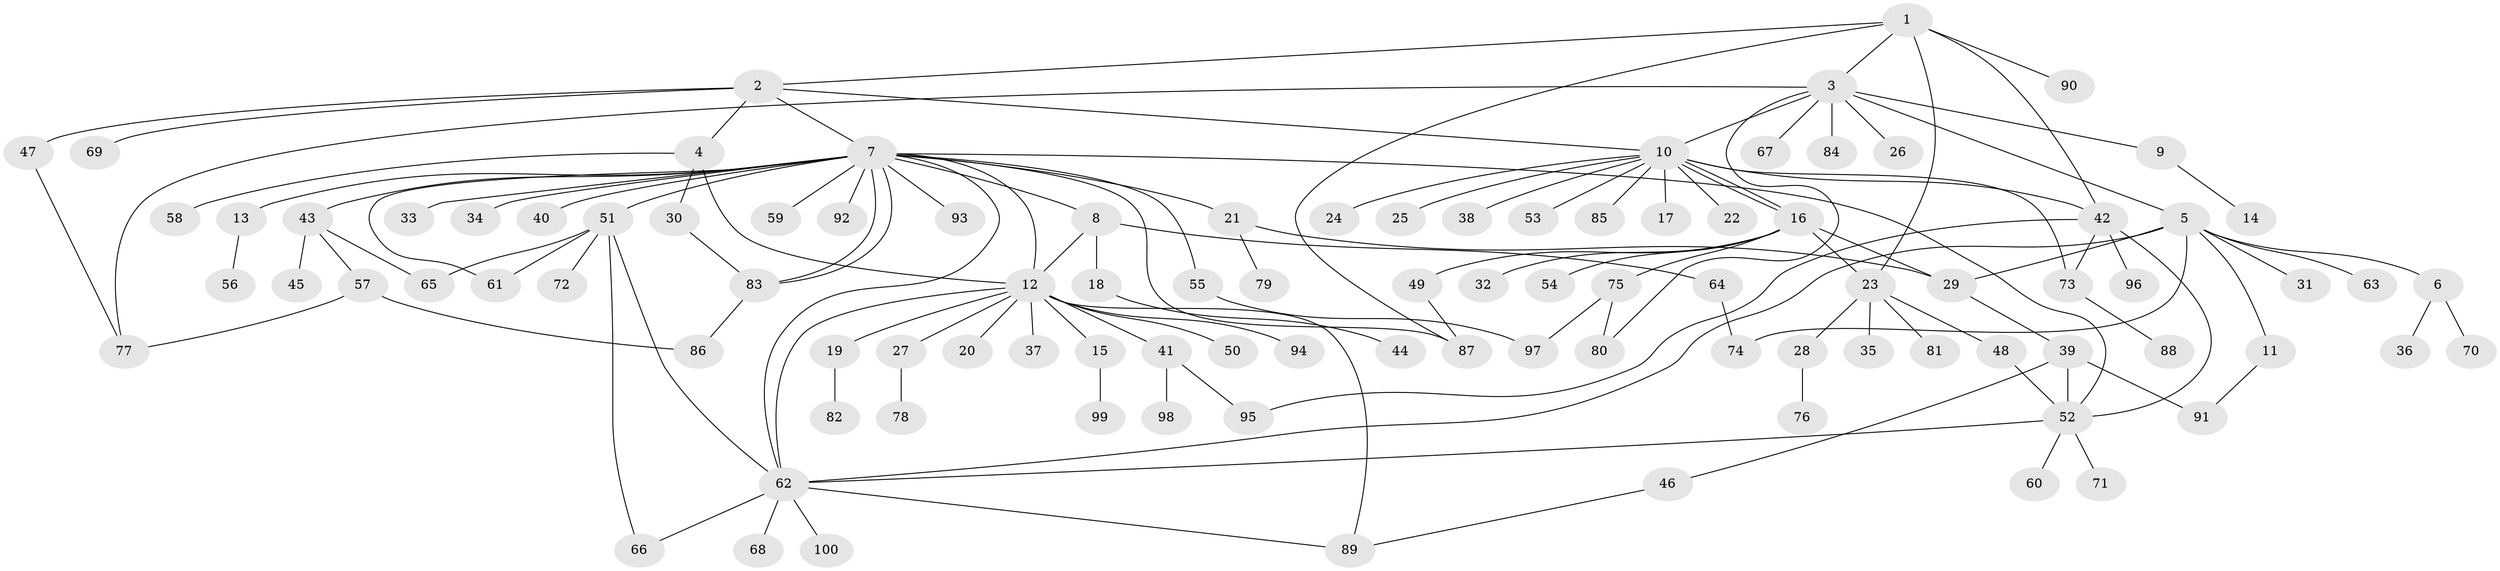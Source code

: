 // Generated by graph-tools (version 1.1) at 2025/11/02/21/25 10:11:08]
// undirected, 100 vertices, 132 edges
graph export_dot {
graph [start="1"]
  node [color=gray90,style=filled];
  1;
  2;
  3;
  4;
  5;
  6;
  7;
  8;
  9;
  10;
  11;
  12;
  13;
  14;
  15;
  16;
  17;
  18;
  19;
  20;
  21;
  22;
  23;
  24;
  25;
  26;
  27;
  28;
  29;
  30;
  31;
  32;
  33;
  34;
  35;
  36;
  37;
  38;
  39;
  40;
  41;
  42;
  43;
  44;
  45;
  46;
  47;
  48;
  49;
  50;
  51;
  52;
  53;
  54;
  55;
  56;
  57;
  58;
  59;
  60;
  61;
  62;
  63;
  64;
  65;
  66;
  67;
  68;
  69;
  70;
  71;
  72;
  73;
  74;
  75;
  76;
  77;
  78;
  79;
  80;
  81;
  82;
  83;
  84;
  85;
  86;
  87;
  88;
  89;
  90;
  91;
  92;
  93;
  94;
  95;
  96;
  97;
  98;
  99;
  100;
  1 -- 2;
  1 -- 3;
  1 -- 23;
  1 -- 42;
  1 -- 87;
  1 -- 90;
  2 -- 4;
  2 -- 7;
  2 -- 10;
  2 -- 47;
  2 -- 69;
  3 -- 5;
  3 -- 9;
  3 -- 10;
  3 -- 26;
  3 -- 67;
  3 -- 77;
  3 -- 80;
  3 -- 84;
  4 -- 12;
  4 -- 30;
  4 -- 58;
  5 -- 6;
  5 -- 11;
  5 -- 29;
  5 -- 31;
  5 -- 62;
  5 -- 63;
  5 -- 74;
  6 -- 36;
  6 -- 70;
  7 -- 8;
  7 -- 12;
  7 -- 13;
  7 -- 21;
  7 -- 33;
  7 -- 34;
  7 -- 40;
  7 -- 43;
  7 -- 51;
  7 -- 52;
  7 -- 55;
  7 -- 59;
  7 -- 61;
  7 -- 62;
  7 -- 83;
  7 -- 83;
  7 -- 87;
  7 -- 92;
  7 -- 93;
  8 -- 12;
  8 -- 18;
  8 -- 64;
  9 -- 14;
  10 -- 16;
  10 -- 16;
  10 -- 17;
  10 -- 22;
  10 -- 24;
  10 -- 25;
  10 -- 38;
  10 -- 42;
  10 -- 53;
  10 -- 73;
  10 -- 85;
  11 -- 91;
  12 -- 15;
  12 -- 19;
  12 -- 20;
  12 -- 27;
  12 -- 37;
  12 -- 41;
  12 -- 50;
  12 -- 62;
  12 -- 89;
  12 -- 94;
  13 -- 56;
  15 -- 99;
  16 -- 23;
  16 -- 29;
  16 -- 32;
  16 -- 49;
  16 -- 54;
  16 -- 75;
  18 -- 44;
  19 -- 82;
  21 -- 29;
  21 -- 79;
  23 -- 28;
  23 -- 35;
  23 -- 48;
  23 -- 81;
  27 -- 78;
  28 -- 76;
  29 -- 39;
  30 -- 83;
  39 -- 46;
  39 -- 52;
  39 -- 91;
  41 -- 95;
  41 -- 98;
  42 -- 52;
  42 -- 73;
  42 -- 95;
  42 -- 96;
  43 -- 45;
  43 -- 57;
  43 -- 65;
  46 -- 89;
  47 -- 77;
  48 -- 52;
  49 -- 87;
  51 -- 61;
  51 -- 62;
  51 -- 65;
  51 -- 66;
  51 -- 72;
  52 -- 60;
  52 -- 62;
  52 -- 71;
  55 -- 97;
  57 -- 77;
  57 -- 86;
  62 -- 66;
  62 -- 68;
  62 -- 89;
  62 -- 100;
  64 -- 74;
  73 -- 88;
  75 -- 80;
  75 -- 97;
  83 -- 86;
}
